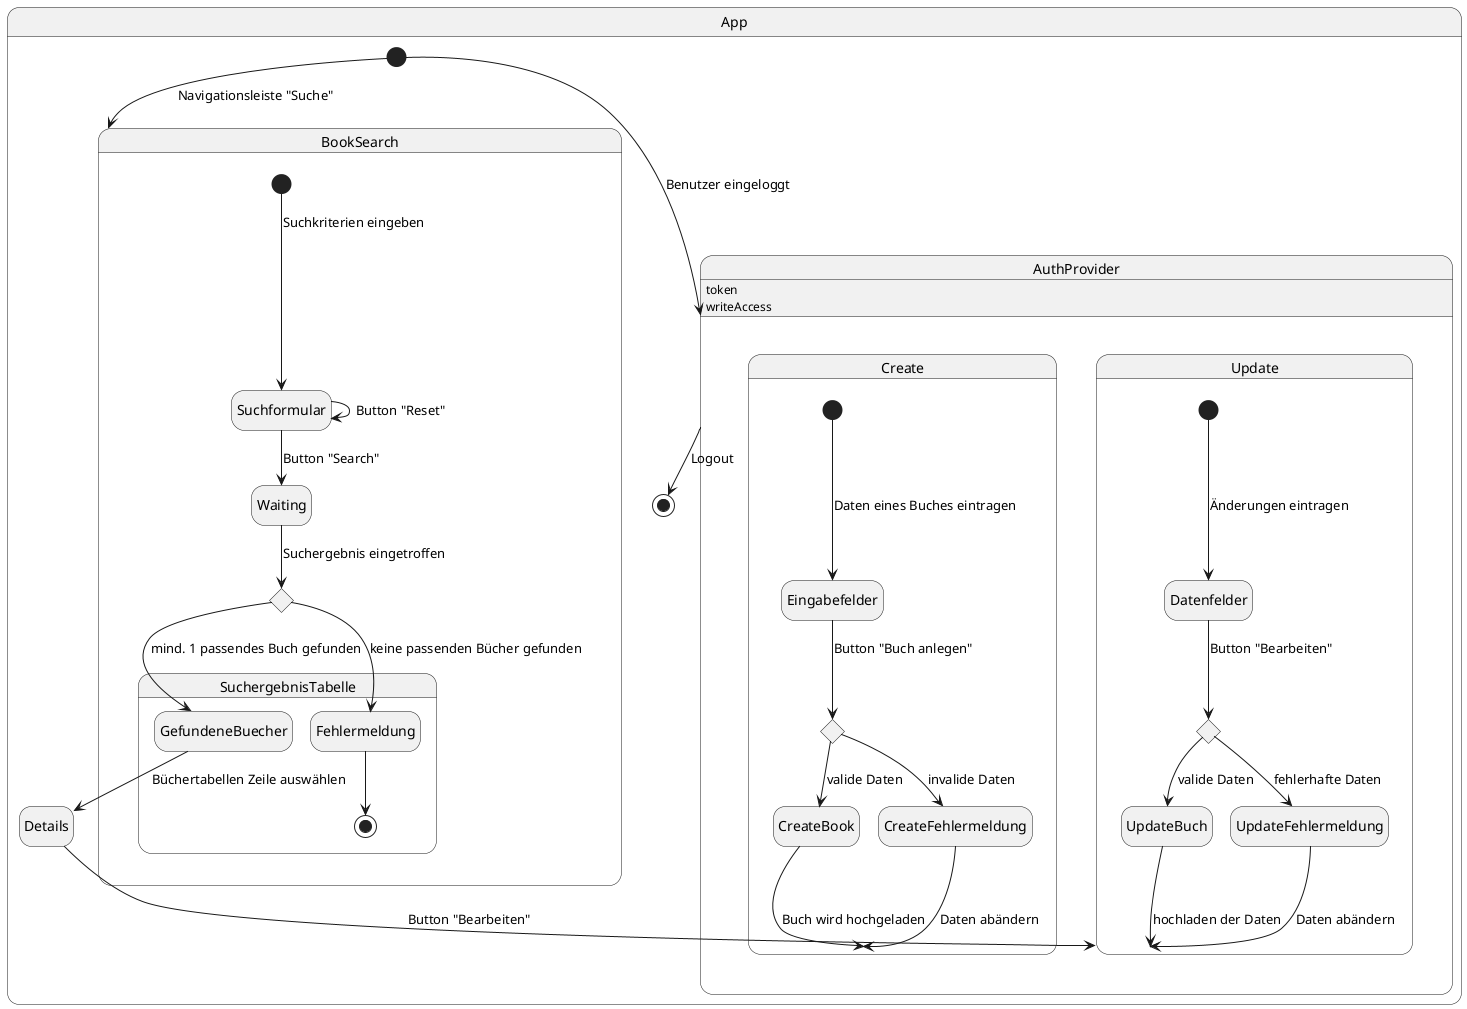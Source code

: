 @startuml Zustandsdiagramm
' Preview durch <Alt>d

hide empty description
state App {
    AuthProvider --> [*]: Logout

    state BookSearch{
        [*] --> Suchformular: Suchkriterien eingeben
        Suchformular --> Waiting: Button "Search"
        Suchformular --> Suchformular: Button "Reset"
        state SearchChoice <<choice>>
        Waiting --> SearchChoice: Suchergebnis eingetroffen

        state SuchergebnisTabelle {


            SearchChoice--> GefundeneBuecher: mind. 1 passendes Buch gefunden
            SearchChoice--> Fehlermeldung: keine passenden Bücher gefunden
            Fehlermeldung --> [*]
        }
    }
    [*] --> BookSearch: Navigationsleiste "Suche"
    GefundeneBuecher --> Details: Büchertabellen Zeile auswählen

    state AuthProvider {
        AuthProvider : token
        AuthProvider : writeAccess
        Details --> Update: Button "Bearbeiten"

        state Create {
            [*] ---> Eingabefelder: Daten eines Buches eintragen
            state AddChoice <<choice>>
            Eingabefelder--> AddChoice: Button "Buch anlegen"
            AddChoice --> CreateBook: valide Daten
            AddChoice --> CreateFehlermeldung: invalide Daten
            CreateBook --> Create: Buch wird hochgeladen
            CreateFehlermeldung --> Create: Daten abändern
        }
        state Update {
            [*] ---> Datenfelder: Änderungen eintragen
            state UpdateChoice <<choice>>
            Datenfelder--> UpdateChoice: Button "Bearbeiten"
            UpdateBuch --> Update: hochladen der Daten
            UpdateChoice --> UpdateFehlermeldung: fehlerhafte Daten
            UpdateChoice --> UpdateBuch: valide Daten
            UpdateFehlermeldung --> Update: Daten abändern
        }

    }

    [*] --> AuthProvider: Benutzer eingeloggt
}
@enduml
